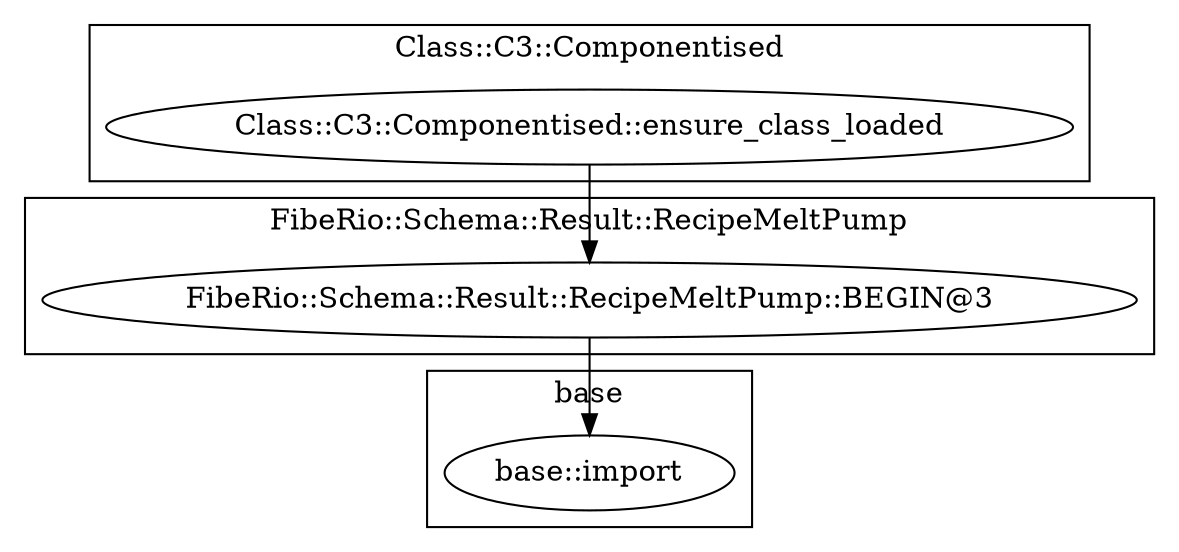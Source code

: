 digraph {
graph [overlap=false]
subgraph cluster_base {
	label="base";
	"base::import";
}
subgraph cluster_Class_C3_Componentised {
	label="Class::C3::Componentised";
	"Class::C3::Componentised::ensure_class_loaded";
}
subgraph cluster_FibeRio_Schema_Result_RecipeMeltPump {
	label="FibeRio::Schema::Result::RecipeMeltPump";
	"FibeRio::Schema::Result::RecipeMeltPump::BEGIN@3";
}
"FibeRio::Schema::Result::RecipeMeltPump::BEGIN@3" -> "base::import";
"Class::C3::Componentised::ensure_class_loaded" -> "FibeRio::Schema::Result::RecipeMeltPump::BEGIN@3";
}

